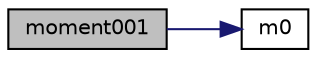 digraph "moment001"
{
  bgcolor="transparent";
  edge [fontname="Helvetica",fontsize="10",labelfontname="Helvetica",labelfontsize="10"];
  node [fontname="Helvetica",fontsize="10",shape=record];
  rankdir="LR";
  Node28 [label="moment001",height=0.2,width=0.4,color="black", fillcolor="grey75", style="filled", fontcolor="black"];
  Node28 -> Node29 [color="midnightblue",fontsize="10",style="solid",fontname="Helvetica"];
  Node29 [label="m0",height=0.2,width=0.4,color="black",URL="$a01745.html#ac84f31065245ae483b6548456ffec420"];
}
